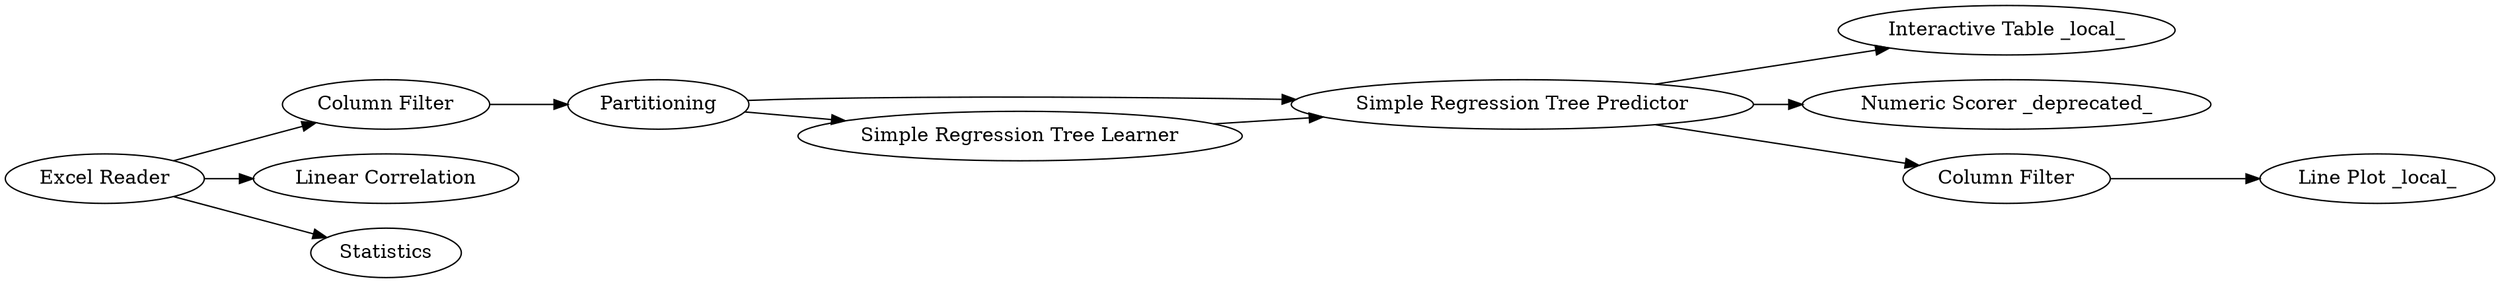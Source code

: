 digraph {
	2 -> 10
	10 -> 14
	20 -> 2
	10 -> 5
	17 -> 19
	2 -> 9
	8 -> 7
	10 -> 8
	17 -> 20
	17 -> 18
	9 -> 10
	5 [label="Numeric Scorer _deprecated_"]
	20 [label="Column Filter"]
	7 [label="Line Plot _local_"]
	9 [label="Simple Regression Tree Learner"]
	18 [label=Statistics]
	8 [label="Column Filter"]
	14 [label="Interactive Table _local_"]
	17 [label="Excel Reader"]
	2 [label=Partitioning]
	10 [label="Simple Regression Tree Predictor"]
	19 [label="Linear Correlation"]
	rankdir=LR
}

